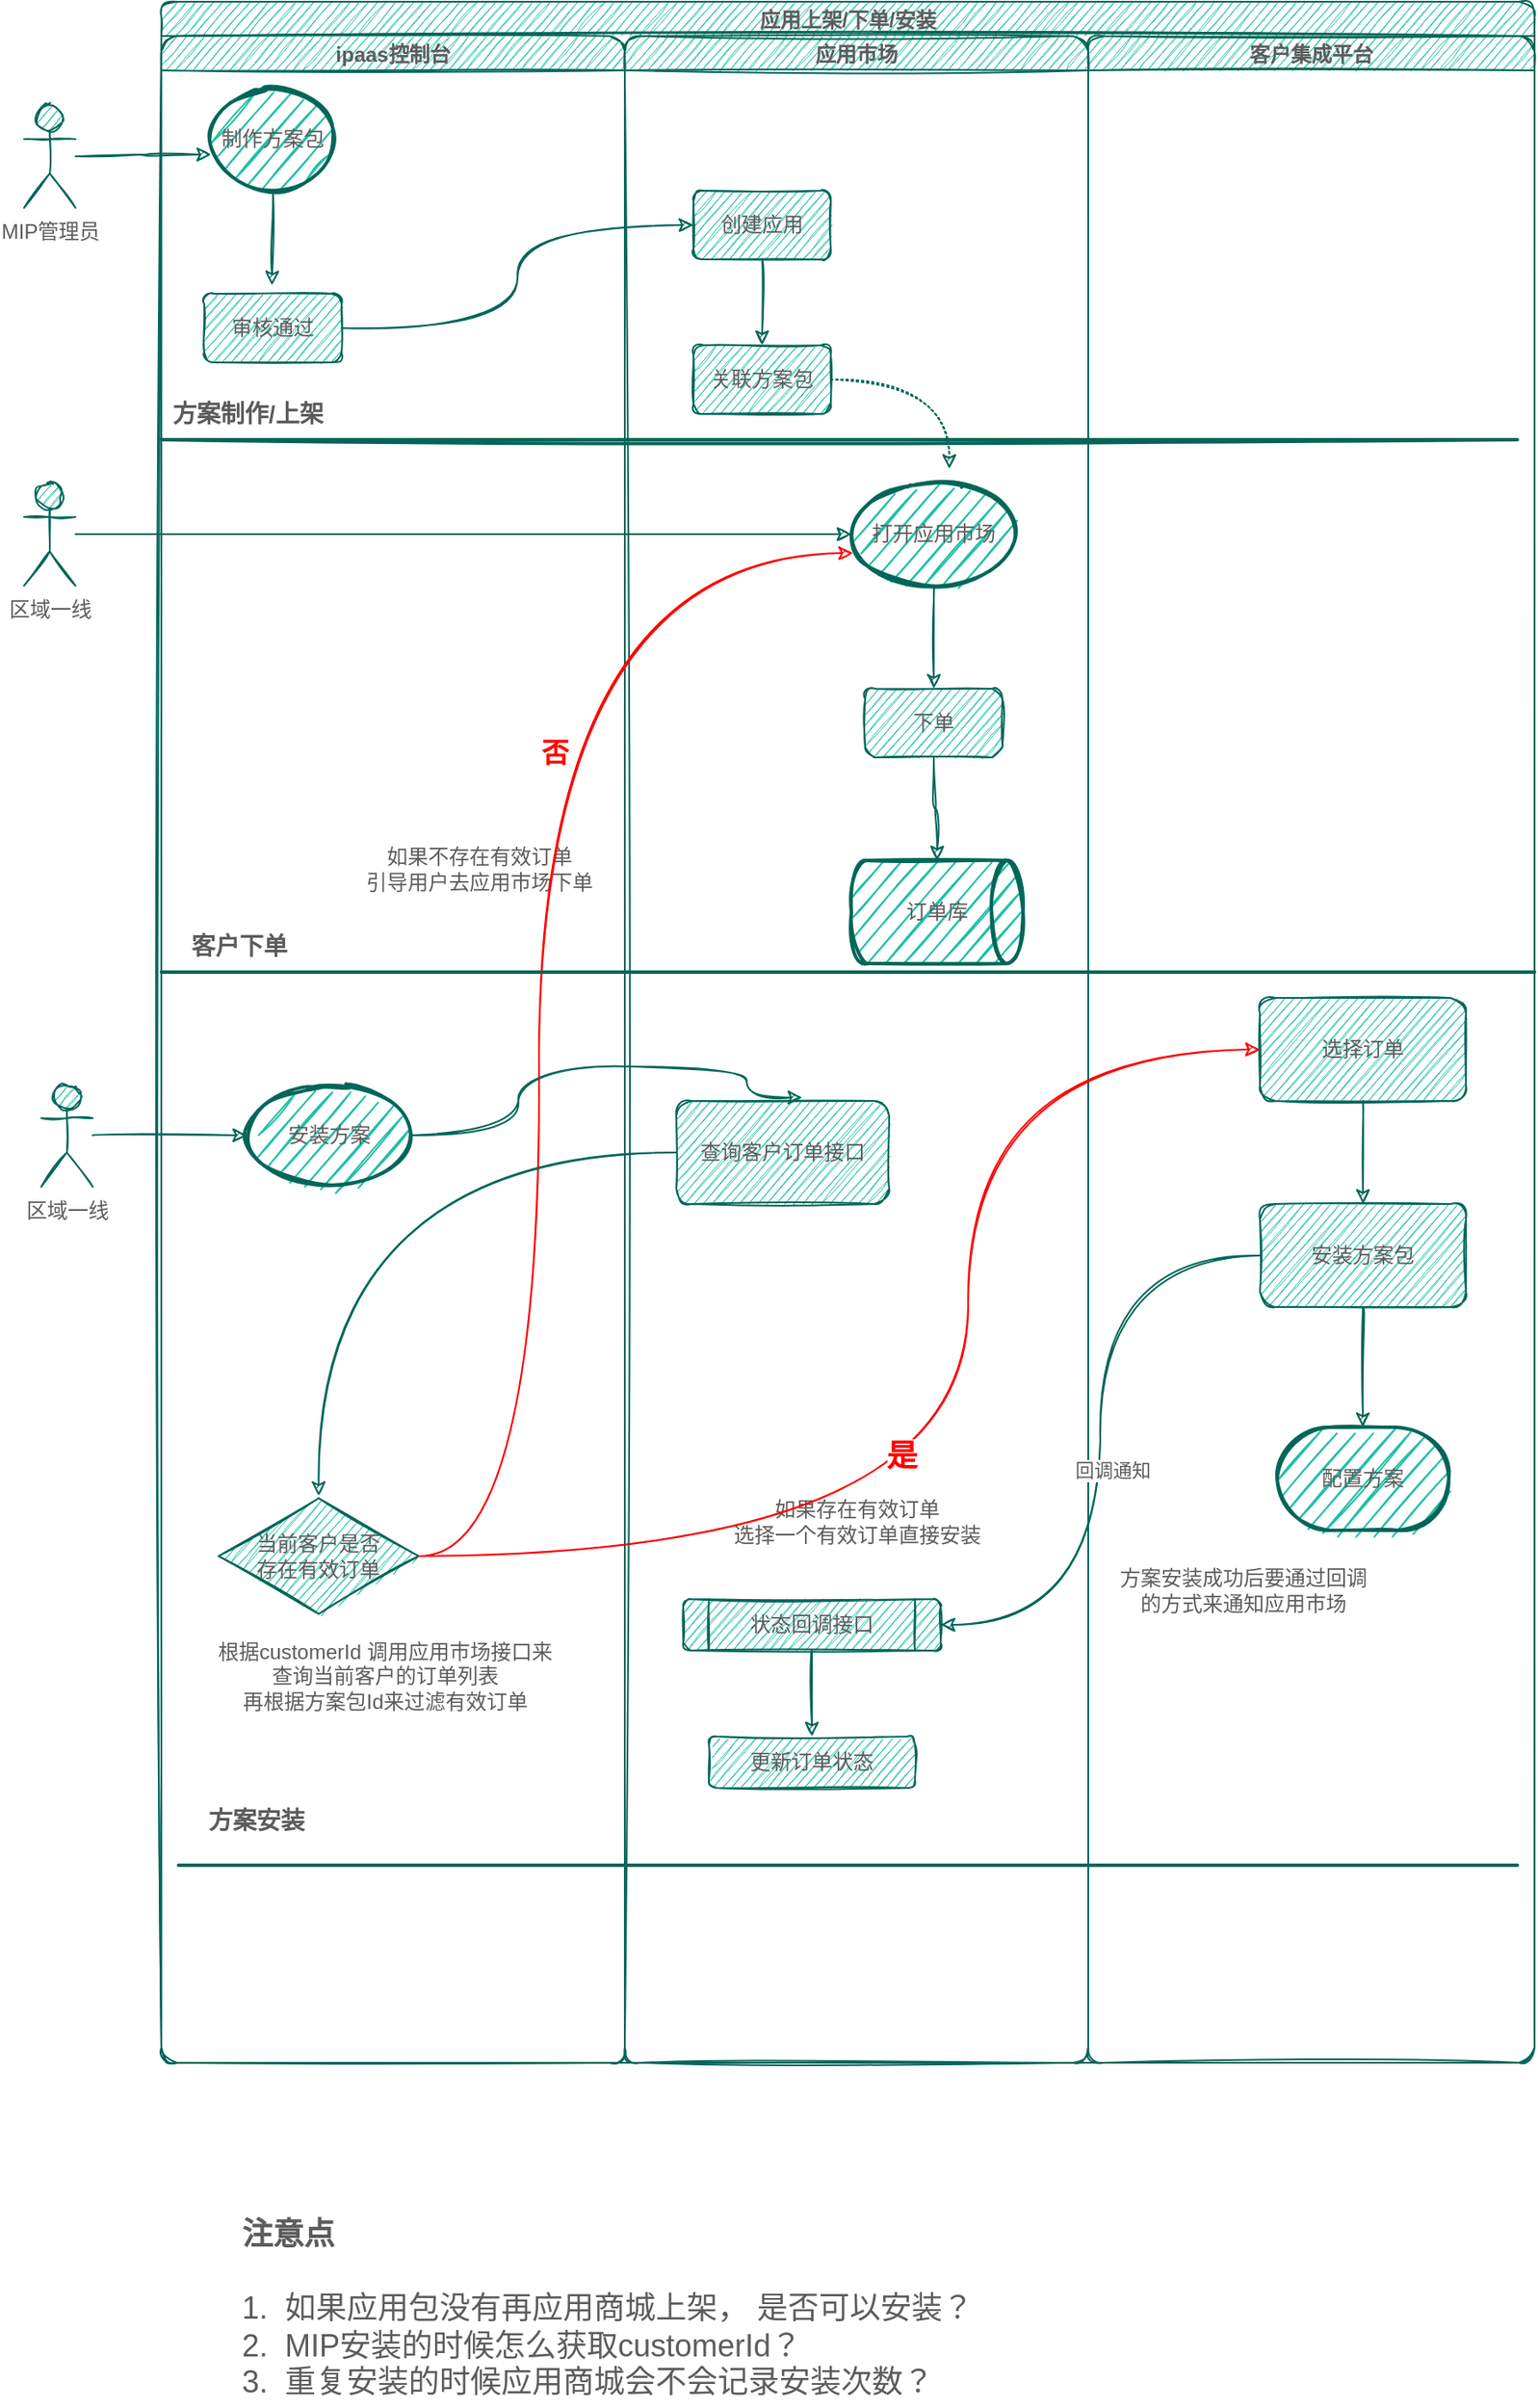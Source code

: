 <mxfile version="15.5.0" type="github">
  <diagram id="RkiMLek5d7CjkgDaNXFE" name="第 1 页">
    <mxGraphModel dx="1422" dy="833" grid="1" gridSize="10" guides="1" tooltips="1" connect="1" arrows="1" fold="1" page="1" pageScale="1" pageWidth="827" pageHeight="1169" math="0" shadow="0">
      <root>
        <mxCell id="0" />
        <mxCell id="1" parent="0" />
        <mxCell id="5Vf515EnHFLj8KpvHSAa-1" value="应用上架/下单/安装" style="swimlane;childLayout=stackLayout;resizeParent=1;resizeParentMax=0;startSize=20;fillColor=#21C0A5;strokeColor=#006658;fontColor=#5C5C5C;sketch=1;rounded=1;" vertex="1" parent="1">
          <mxGeometry x="110" y="120" width="800" height="1200" as="geometry" />
        </mxCell>
        <mxCell id="5Vf515EnHFLj8KpvHSAa-2" value="ipaas控制台" style="swimlane;startSize=20;fillColor=#21C0A5;strokeColor=#006658;fontColor=#5C5C5C;sketch=1;rounded=1;" vertex="1" parent="5Vf515EnHFLj8KpvHSAa-1">
          <mxGeometry y="20" width="270" height="1180" as="geometry" />
        </mxCell>
        <mxCell id="5Vf515EnHFLj8KpvHSAa-7" style="edgeStyle=orthogonalEdgeStyle;orthogonalLoop=1;jettySize=auto;html=1;entryX=0.493;entryY=-0.121;entryDx=0;entryDy=0;entryPerimeter=0;strokeColor=#006658;fontColor=#5C5C5C;sketch=1;curved=1;" edge="1" parent="5Vf515EnHFLj8KpvHSAa-2" source="5Vf515EnHFLj8KpvHSAa-5" target="5Vf515EnHFLj8KpvHSAa-6">
          <mxGeometry relative="1" as="geometry" />
        </mxCell>
        <mxCell id="5Vf515EnHFLj8KpvHSAa-5" value="制作方案包" style="strokeWidth=2;html=1;shape=mxgraph.flowchart.start_2;whiteSpace=wrap;fillColor=#21C0A5;strokeColor=#006658;fontColor=#5C5C5C;sketch=1;rounded=1;" vertex="1" parent="5Vf515EnHFLj8KpvHSAa-2">
          <mxGeometry x="30" y="30" width="70" height="60" as="geometry" />
        </mxCell>
        <mxCell id="5Vf515EnHFLj8KpvHSAa-6" value="审核通过" style="whiteSpace=wrap;html=1;fillColor=#21C0A5;strokeColor=#006658;fontColor=#5C5C5C;sketch=1;rounded=1;" vertex="1" parent="5Vf515EnHFLj8KpvHSAa-2">
          <mxGeometry x="25" y="150" width="80" height="40" as="geometry" />
        </mxCell>
        <mxCell id="5Vf515EnHFLj8KpvHSAa-23" value="安装方案" style="strokeWidth=2;html=1;shape=mxgraph.flowchart.start_1;whiteSpace=wrap;fillColor=#21C0A5;strokeColor=#006658;fontColor=#5C5C5C;sketch=1;rounded=1;" vertex="1" parent="5Vf515EnHFLj8KpvHSAa-2">
          <mxGeometry x="50" y="610" width="96" height="60" as="geometry" />
        </mxCell>
        <mxCell id="5Vf515EnHFLj8KpvHSAa-28" value="当前客户是否&lt;br&gt;存在有效订单" style="html=1;whiteSpace=wrap;aspect=fixed;shape=isoRectangle;fillColor=#21C0A5;strokeColor=#006658;fontColor=#5C5C5C;sketch=1;rounded=1;" vertex="1" parent="5Vf515EnHFLj8KpvHSAa-2">
          <mxGeometry x="33.33" y="850" width="116.67" height="70" as="geometry" />
        </mxCell>
        <mxCell id="5Vf515EnHFLj8KpvHSAa-43" value="如果不存在有效订单 &lt;br&gt;引导用户去应用市场下单" style="text;html=1;align=center;verticalAlign=middle;resizable=0;points=[];autosize=1;strokeColor=none;fillColor=none;fontColor=#5C5C5C;sketch=1;rounded=1;" vertex="1" parent="5Vf515EnHFLj8KpvHSAa-2">
          <mxGeometry x="110" y="470" width="150" height="30" as="geometry" />
        </mxCell>
        <mxCell id="5Vf515EnHFLj8KpvHSAa-45" value="根据customerId 调用应用市场接口来&lt;br&gt;查询当前客户的订单列表&lt;br&gt;再根据方案包Id来过滤有效订单" style="text;html=1;align=center;verticalAlign=middle;resizable=0;points=[];autosize=1;strokeColor=none;fillColor=none;fontColor=#5C5C5C;sketch=1;rounded=1;" vertex="1" parent="5Vf515EnHFLj8KpvHSAa-2">
          <mxGeometry x="25" y="930" width="210" height="50" as="geometry" />
        </mxCell>
        <mxCell id="5Vf515EnHFLj8KpvHSAa-58" value="&lt;span style=&quot;font-size: 14px&quot;&gt;&lt;b&gt;客户下单&lt;/b&gt;&lt;/span&gt;" style="text;html=1;align=center;verticalAlign=middle;resizable=0;points=[];autosize=1;strokeColor=none;fillColor=none;fontColor=#5C5C5C;sketch=1;rounded=1;" vertex="1" parent="5Vf515EnHFLj8KpvHSAa-2">
          <mxGeometry x="10" y="520" width="70" height="20" as="geometry" />
        </mxCell>
        <mxCell id="5Vf515EnHFLj8KpvHSAa-59" value="&lt;span style=&quot;font-size: 14px&quot;&gt;&lt;b&gt;方案安装&lt;/b&gt;&lt;/span&gt;" style="text;html=1;align=center;verticalAlign=middle;resizable=0;points=[];autosize=1;strokeColor=none;fillColor=none;fontColor=#5C5C5C;sketch=1;rounded=1;" vertex="1" parent="5Vf515EnHFLj8KpvHSAa-2">
          <mxGeometry x="20" y="1029" width="70" height="20" as="geometry" />
        </mxCell>
        <mxCell id="5Vf515EnHFLj8KpvHSAa-3" value="应用市场" style="swimlane;startSize=20;fillColor=#21C0A5;strokeColor=#006658;fontColor=#5C5C5C;sketch=1;rounded=1;" vertex="1" parent="5Vf515EnHFLj8KpvHSAa-1">
          <mxGeometry x="270" y="20" width="270" height="1180" as="geometry" />
        </mxCell>
        <mxCell id="5Vf515EnHFLj8KpvHSAa-11" style="edgeStyle=orthogonalEdgeStyle;orthogonalLoop=1;jettySize=auto;html=1;entryX=0.5;entryY=0;entryDx=0;entryDy=0;strokeColor=#006658;fontColor=#5C5C5C;sketch=1;curved=1;" edge="1" parent="5Vf515EnHFLj8KpvHSAa-3" source="5Vf515EnHFLj8KpvHSAa-8" target="5Vf515EnHFLj8KpvHSAa-10">
          <mxGeometry relative="1" as="geometry" />
        </mxCell>
        <mxCell id="5Vf515EnHFLj8KpvHSAa-8" value="创建应用" style="whiteSpace=wrap;html=1;fillColor=#21C0A5;strokeColor=#006658;fontColor=#5C5C5C;sketch=1;rounded=1;" vertex="1" parent="5Vf515EnHFLj8KpvHSAa-3">
          <mxGeometry x="40" y="90" width="80" height="40" as="geometry" />
        </mxCell>
        <mxCell id="5Vf515EnHFLj8KpvHSAa-20" style="edgeStyle=orthogonalEdgeStyle;orthogonalLoop=1;jettySize=auto;html=1;entryX=0.594;entryY=-0.133;entryDx=0;entryDy=0;entryPerimeter=0;dashed=1;dashPattern=1 2;strokeColor=#006658;fontColor=#5C5C5C;sketch=1;curved=1;" edge="1" parent="5Vf515EnHFLj8KpvHSAa-3" source="5Vf515EnHFLj8KpvHSAa-10" target="5Vf515EnHFLj8KpvHSAa-12">
          <mxGeometry relative="1" as="geometry" />
        </mxCell>
        <mxCell id="5Vf515EnHFLj8KpvHSAa-10" value="关联方案包" style="whiteSpace=wrap;html=1;fillColor=#21C0A5;strokeColor=#006658;fontColor=#5C5C5C;sketch=1;rounded=1;" vertex="1" parent="5Vf515EnHFLj8KpvHSAa-3">
          <mxGeometry x="40" y="180" width="80" height="40" as="geometry" />
        </mxCell>
        <mxCell id="5Vf515EnHFLj8KpvHSAa-19" style="edgeStyle=orthogonalEdgeStyle;orthogonalLoop=1;jettySize=auto;html=1;exitX=0.5;exitY=1;exitDx=0;exitDy=0;exitPerimeter=0;entryX=0.5;entryY=0;entryDx=0;entryDy=0;strokeColor=#006658;fontColor=#5C5C5C;sketch=1;curved=1;" edge="1" parent="5Vf515EnHFLj8KpvHSAa-3" source="5Vf515EnHFLj8KpvHSAa-12" target="5Vf515EnHFLj8KpvHSAa-18">
          <mxGeometry relative="1" as="geometry" />
        </mxCell>
        <mxCell id="5Vf515EnHFLj8KpvHSAa-12" value="打开应用市场" style="strokeWidth=2;html=1;shape=mxgraph.flowchart.start_1;whiteSpace=wrap;fillColor=#21C0A5;strokeColor=#006658;fontColor=#5C5C5C;sketch=1;rounded=1;" vertex="1" parent="5Vf515EnHFLj8KpvHSAa-3">
          <mxGeometry x="132" y="260" width="96" height="60" as="geometry" />
        </mxCell>
        <mxCell id="5Vf515EnHFLj8KpvHSAa-22" style="edgeStyle=orthogonalEdgeStyle;orthogonalLoop=1;jettySize=auto;html=1;entryX=0.5;entryY=0;entryDx=0;entryDy=0;entryPerimeter=0;strokeColor=#006658;fontColor=#5C5C5C;sketch=1;curved=1;" edge="1" parent="5Vf515EnHFLj8KpvHSAa-3" source="5Vf515EnHFLj8KpvHSAa-18" target="5Vf515EnHFLj8KpvHSAa-21">
          <mxGeometry relative="1" as="geometry" />
        </mxCell>
        <mxCell id="5Vf515EnHFLj8KpvHSAa-18" value="下单" style="whiteSpace=wrap;html=1;fillColor=#21C0A5;strokeColor=#006658;fontColor=#5C5C5C;sketch=1;rounded=1;" vertex="1" parent="5Vf515EnHFLj8KpvHSAa-3">
          <mxGeometry x="140" y="380" width="80" height="40" as="geometry" />
        </mxCell>
        <mxCell id="5Vf515EnHFLj8KpvHSAa-21" value="订单库" style="strokeWidth=2;html=1;shape=mxgraph.flowchart.direct_data;whiteSpace=wrap;fillColor=#21C0A5;strokeColor=#006658;fontColor=#5C5C5C;sketch=1;rounded=1;" vertex="1" parent="5Vf515EnHFLj8KpvHSAa-3">
          <mxGeometry x="132" y="480" width="100" height="60" as="geometry" />
        </mxCell>
        <mxCell id="5Vf515EnHFLj8KpvHSAa-44" value="如果存在有效订单&lt;br&gt;选择一个有效订单直接安装" style="text;html=1;align=center;verticalAlign=middle;resizable=0;points=[];autosize=1;strokeColor=none;fillColor=none;fontColor=#5C5C5C;sketch=1;rounded=1;" vertex="1" parent="5Vf515EnHFLj8KpvHSAa-3">
          <mxGeometry x="55" y="850" width="160" height="30" as="geometry" />
        </mxCell>
        <mxCell id="5Vf515EnHFLj8KpvHSAa-62" style="edgeStyle=orthogonalEdgeStyle;orthogonalLoop=1;jettySize=auto;html=1;entryX=0.5;entryY=0;entryDx=0;entryDy=0;fontColor=#5C5C5C;strokeColor=#006658;fillColor=#21C0A5;sketch=1;curved=1;" edge="1" parent="5Vf515EnHFLj8KpvHSAa-3" source="5Vf515EnHFLj8KpvHSAa-49" target="5Vf515EnHFLj8KpvHSAa-60">
          <mxGeometry relative="1" as="geometry" />
        </mxCell>
        <mxCell id="5Vf515EnHFLj8KpvHSAa-49" value="状态回调接口" style="shape=process;whiteSpace=wrap;html=1;backgroundOutline=1;fontColor=#5C5C5C;fillColor=#21C0A5;strokeColor=#006658;sketch=1;rounded=1;" vertex="1" parent="5Vf515EnHFLj8KpvHSAa-3">
          <mxGeometry x="34" y="910" width="150" height="30" as="geometry" />
        </mxCell>
        <mxCell id="5Vf515EnHFLj8KpvHSAa-60" value="更新订单状态" style="whiteSpace=wrap;html=1;fontColor=#5C5C5C;strokeColor=#006658;fillColor=#21C0A5;sketch=1;rounded=1;" vertex="1" parent="5Vf515EnHFLj8KpvHSAa-3">
          <mxGeometry x="49" y="990" width="120" height="30" as="geometry" />
        </mxCell>
        <mxCell id="5Vf515EnHFLj8KpvHSAa-26" value="查询客户订单接口" style="whiteSpace=wrap;html=1;fillColor=#21C0A5;strokeColor=#006658;fontColor=#5C5C5C;sketch=1;rounded=1;" vertex="1" parent="5Vf515EnHFLj8KpvHSAa-3">
          <mxGeometry x="30" y="620" width="124" height="60" as="geometry" />
        </mxCell>
        <mxCell id="5Vf515EnHFLj8KpvHSAa-9" style="edgeStyle=orthogonalEdgeStyle;orthogonalLoop=1;jettySize=auto;html=1;entryX=0;entryY=0.5;entryDx=0;entryDy=0;strokeColor=#006658;fontColor=#5C5C5C;sketch=1;curved=1;" edge="1" parent="5Vf515EnHFLj8KpvHSAa-1" source="5Vf515EnHFLj8KpvHSAa-6" target="5Vf515EnHFLj8KpvHSAa-8">
          <mxGeometry relative="1" as="geometry" />
        </mxCell>
        <mxCell id="5Vf515EnHFLj8KpvHSAa-31" style="edgeStyle=orthogonalEdgeStyle;orthogonalLoop=1;jettySize=auto;html=1;entryX=0.01;entryY=0.683;entryDx=0;entryDy=0;entryPerimeter=0;strokeColor=#FF0000;fontColor=#5C5C5C;sketch=1;curved=1;fillColor=#f8cecc;" edge="1" parent="5Vf515EnHFLj8KpvHSAa-1" source="5Vf515EnHFLj8KpvHSAa-28" target="5Vf515EnHFLj8KpvHSAa-12">
          <mxGeometry relative="1" as="geometry">
            <Array as="points">
              <mxPoint x="220" y="905" />
              <mxPoint x="220" y="321" />
            </Array>
          </mxGeometry>
        </mxCell>
        <mxCell id="5Vf515EnHFLj8KpvHSAa-32" value="&lt;font color=&quot;#ff0000&quot; style=&quot;font-size: 16px&quot;&gt;否&lt;/font&gt;" style="edgeLabel;html=1;align=center;verticalAlign=middle;resizable=0;points=[];fontColor=#5C5C5C;fontStyle=1;sketch=1;rounded=1;" vertex="1" connectable="0" parent="5Vf515EnHFLj8KpvHSAa-31">
          <mxGeometry x="0.286" y="-9" relative="1" as="geometry">
            <mxPoint as="offset" />
          </mxGeometry>
        </mxCell>
        <mxCell id="5Vf515EnHFLj8KpvHSAa-4" value="客户集成平台" style="swimlane;startSize=20;fillColor=#21C0A5;strokeColor=#006658;fontColor=#5C5C5C;sketch=1;rounded=1;" vertex="1" parent="5Vf515EnHFLj8KpvHSAa-1">
          <mxGeometry x="540" y="20" width="260" height="1180" as="geometry" />
        </mxCell>
        <mxCell id="5Vf515EnHFLj8KpvHSAa-38" style="edgeStyle=orthogonalEdgeStyle;orthogonalLoop=1;jettySize=auto;html=1;entryX=0.5;entryY=0;entryDx=0;entryDy=0;entryPerimeter=0;strokeColor=#006658;fontColor=#5C5C5C;sketch=1;curved=1;" edge="1" parent="5Vf515EnHFLj8KpvHSAa-4" source="5Vf515EnHFLj8KpvHSAa-36" target="5Vf515EnHFLj8KpvHSAa-37">
          <mxGeometry relative="1" as="geometry" />
        </mxCell>
        <mxCell id="5Vf515EnHFLj8KpvHSAa-36" value="安装方案包" style="whiteSpace=wrap;html=1;fillColor=#21C0A5;strokeColor=#006658;fontColor=#5C5C5C;sketch=1;rounded=1;" vertex="1" parent="5Vf515EnHFLj8KpvHSAa-4">
          <mxGeometry x="100" y="680" width="120" height="60" as="geometry" />
        </mxCell>
        <mxCell id="5Vf515EnHFLj8KpvHSAa-37" value="配置方案" style="strokeWidth=2;html=1;shape=mxgraph.flowchart.terminator;whiteSpace=wrap;fillColor=#21C0A5;strokeColor=#006658;fontColor=#5C5C5C;sketch=1;rounded=1;" vertex="1" parent="5Vf515EnHFLj8KpvHSAa-4">
          <mxGeometry x="110" y="810" width="100" height="60" as="geometry" />
        </mxCell>
        <mxCell id="5Vf515EnHFLj8KpvHSAa-41" style="edgeStyle=orthogonalEdgeStyle;orthogonalLoop=1;jettySize=auto;html=1;entryX=0.5;entryY=0;entryDx=0;entryDy=0;strokeColor=#006658;fontColor=#5C5C5C;sketch=1;curved=1;" edge="1" parent="5Vf515EnHFLj8KpvHSAa-4" source="5Vf515EnHFLj8KpvHSAa-39" target="5Vf515EnHFLj8KpvHSAa-36">
          <mxGeometry relative="1" as="geometry" />
        </mxCell>
        <mxCell id="5Vf515EnHFLj8KpvHSAa-39" value="选择订单" style="whiteSpace=wrap;html=1;fillColor=#21C0A5;strokeColor=#006658;fontColor=#5C5C5C;sketch=1;rounded=1;" vertex="1" parent="5Vf515EnHFLj8KpvHSAa-4">
          <mxGeometry x="100" y="560" width="120" height="60" as="geometry" />
        </mxCell>
        <mxCell id="5Vf515EnHFLj8KpvHSAa-50" value="方案安装成功后要通过回调&lt;br&gt;的方式来通知应用市场" style="text;html=1;align=center;verticalAlign=middle;resizable=0;points=[];autosize=1;strokeColor=none;fillColor=none;fontColor=#5C5C5C;sketch=1;rounded=1;" vertex="1" parent="5Vf515EnHFLj8KpvHSAa-4">
          <mxGeometry x="10" y="890" width="160" height="30" as="geometry" />
        </mxCell>
        <mxCell id="5Vf515EnHFLj8KpvHSAa-40" style="edgeStyle=orthogonalEdgeStyle;orthogonalLoop=1;jettySize=auto;html=1;entryX=0;entryY=0.5;entryDx=0;entryDy=0;strokeColor=#FF0000;fontColor=#5C5C5C;sketch=1;curved=1;" edge="1" parent="5Vf515EnHFLj8KpvHSAa-1" source="5Vf515EnHFLj8KpvHSAa-28" target="5Vf515EnHFLj8KpvHSAa-39">
          <mxGeometry relative="1" as="geometry">
            <Array as="points">
              <mxPoint x="470" y="905" />
              <mxPoint x="470" y="610" />
            </Array>
          </mxGeometry>
        </mxCell>
        <mxCell id="5Vf515EnHFLj8KpvHSAa-66" value="&lt;b&gt;&lt;font color=&quot;#ff0000&quot;&gt;是&lt;/font&gt;&lt;/b&gt;" style="edgeLabel;html=1;align=center;verticalAlign=middle;resizable=0;points=[];fontSize=18;fontColor=#5C5C5C;" vertex="1" connectable="0" parent="5Vf515EnHFLj8KpvHSAa-40">
          <mxGeometry x="-0.037" y="39" relative="1" as="geometry">
            <mxPoint as="offset" />
          </mxGeometry>
        </mxCell>
        <mxCell id="5Vf515EnHFLj8KpvHSAa-47" style="edgeStyle=orthogonalEdgeStyle;orthogonalLoop=1;jettySize=auto;html=1;fontColor=#5C5C5C;entryX=1;entryY=0.5;entryDx=0;entryDy=0;strokeColor=#006658;sketch=1;curved=1;" edge="1" parent="5Vf515EnHFLj8KpvHSAa-1" source="5Vf515EnHFLj8KpvHSAa-36" target="5Vf515EnHFLj8KpvHSAa-49">
          <mxGeometry relative="1" as="geometry">
            <mxPoint x="490" y="1020" as="targetPoint" />
          </mxGeometry>
        </mxCell>
        <mxCell id="5Vf515EnHFLj8KpvHSAa-48" value="回调通知" style="edgeLabel;html=1;align=center;verticalAlign=middle;resizable=0;points=[];fontColor=#5C5C5C;sketch=1;rounded=1;" vertex="1" connectable="0" parent="5Vf515EnHFLj8KpvHSAa-47">
          <mxGeometry x="0.085" y="7" relative="1" as="geometry">
            <mxPoint as="offset" />
          </mxGeometry>
        </mxCell>
        <mxCell id="5Vf515EnHFLj8KpvHSAa-27" style="edgeStyle=orthogonalEdgeStyle;orthogonalLoop=1;jettySize=auto;html=1;entryX=0.592;entryY=-0.033;entryDx=0;entryDy=0;entryPerimeter=0;strokeColor=#006658;fontColor=#5C5C5C;sketch=1;curved=1;" edge="1" parent="5Vf515EnHFLj8KpvHSAa-1" source="5Vf515EnHFLj8KpvHSAa-23" target="5Vf515EnHFLj8KpvHSAa-26">
          <mxGeometry relative="1" as="geometry">
            <Array as="points">
              <mxPoint x="208" y="660" />
              <mxPoint x="208" y="620" />
              <mxPoint x="341" y="620" />
              <mxPoint x="341" y="638" />
            </Array>
          </mxGeometry>
        </mxCell>
        <mxCell id="5Vf515EnHFLj8KpvHSAa-30" style="edgeStyle=orthogonalEdgeStyle;orthogonalLoop=1;jettySize=auto;html=1;strokeColor=#006658;fontColor=#5C5C5C;sketch=1;curved=1;" edge="1" parent="5Vf515EnHFLj8KpvHSAa-1" source="5Vf515EnHFLj8KpvHSAa-26" target="5Vf515EnHFLj8KpvHSAa-28">
          <mxGeometry relative="1" as="geometry" />
        </mxCell>
        <mxCell id="5Vf515EnHFLj8KpvHSAa-16" style="edgeStyle=orthogonalEdgeStyle;orthogonalLoop=1;jettySize=auto;html=1;entryX=0;entryY=0.5;entryDx=0;entryDy=0;entryPerimeter=0;strokeColor=#006658;fontColor=#5C5C5C;sketch=1;curved=1;" edge="1" parent="1" source="5Vf515EnHFLj8KpvHSAa-13" target="5Vf515EnHFLj8KpvHSAa-12">
          <mxGeometry relative="1" as="geometry" />
        </mxCell>
        <mxCell id="5Vf515EnHFLj8KpvHSAa-13" value="区域一线" style="shape=umlActor;verticalLabelPosition=bottom;verticalAlign=top;html=1;fillColor=#21C0A5;strokeColor=#006658;fontColor=#5C5C5C;sketch=1;rounded=1;" vertex="1" parent="1">
          <mxGeometry x="30" y="400" width="30" height="60" as="geometry" />
        </mxCell>
        <mxCell id="5Vf515EnHFLj8KpvHSAa-15" style="edgeStyle=orthogonalEdgeStyle;orthogonalLoop=1;jettySize=auto;html=1;entryX=-0.014;entryY=0.65;entryDx=0;entryDy=0;entryPerimeter=0;strokeColor=#006658;fontColor=#5C5C5C;sketch=1;curved=1;" edge="1" parent="1" source="5Vf515EnHFLj8KpvHSAa-14" target="5Vf515EnHFLj8KpvHSAa-5">
          <mxGeometry relative="1" as="geometry" />
        </mxCell>
        <mxCell id="5Vf515EnHFLj8KpvHSAa-14" value="MIP管理员" style="shape=umlActor;verticalLabelPosition=bottom;verticalAlign=top;html=1;fillColor=#21C0A5;strokeColor=#006658;fontColor=#5C5C5C;sketch=1;rounded=1;" vertex="1" parent="1">
          <mxGeometry x="30" y="180" width="30" height="60" as="geometry" />
        </mxCell>
        <mxCell id="5Vf515EnHFLj8KpvHSAa-25" style="edgeStyle=orthogonalEdgeStyle;orthogonalLoop=1;jettySize=auto;html=1;entryX=0;entryY=0.5;entryDx=0;entryDy=0;entryPerimeter=0;strokeColor=#006658;fontColor=#5C5C5C;sketch=1;curved=1;" edge="1" parent="1" source="5Vf515EnHFLj8KpvHSAa-24" target="5Vf515EnHFLj8KpvHSAa-23">
          <mxGeometry relative="1" as="geometry" />
        </mxCell>
        <mxCell id="5Vf515EnHFLj8KpvHSAa-24" value="区域一线" style="shape=umlActor;verticalLabelPosition=bottom;verticalAlign=top;html=1;fillColor=#21C0A5;strokeColor=#006658;fontColor=#5C5C5C;sketch=1;rounded=1;" vertex="1" parent="1">
          <mxGeometry x="40" y="750" width="30" height="60" as="geometry" />
        </mxCell>
        <mxCell id="5Vf515EnHFLj8KpvHSAa-54" value="" style="line;strokeWidth=2;html=1;fontColor=#5C5C5C;fillColor=#21C0A5;strokeColor=#006658;sketch=1;rounded=1;" vertex="1" parent="1">
          <mxGeometry x="110" y="370" width="790" height="10" as="geometry" />
        </mxCell>
        <mxCell id="5Vf515EnHFLj8KpvHSAa-55" value="" style="line;strokeWidth=2;html=1;fontColor=#5C5C5C;fillColor=#21C0A5;strokeColor=#006658;sketch=1;rounded=1;" vertex="1" parent="1">
          <mxGeometry x="110" y="680" width="800" height="10" as="geometry" />
        </mxCell>
        <mxCell id="5Vf515EnHFLj8KpvHSAa-56" value="" style="line;strokeWidth=2;html=1;fontColor=#5C5C5C;fillColor=#21C0A5;strokeColor=#006658;sketch=1;rounded=1;" vertex="1" parent="1">
          <mxGeometry x="120" y="1200" width="780" height="10" as="geometry" />
        </mxCell>
        <mxCell id="5Vf515EnHFLj8KpvHSAa-57" value="&lt;b&gt;&lt;font style=&quot;font-size: 14px&quot;&gt;方案制作/上架&lt;/font&gt;&lt;/b&gt;" style="text;html=1;align=center;verticalAlign=middle;resizable=0;points=[];autosize=1;strokeColor=none;fillColor=none;fontColor=#5C5C5C;sketch=1;rounded=1;" vertex="1" parent="1">
          <mxGeometry x="110" y="350" width="100" height="20" as="geometry" />
        </mxCell>
        <mxCell id="5Vf515EnHFLj8KpvHSAa-63" value="&lt;b&gt;&lt;font style=&quot;font-size: 18px&quot;&gt;注意点&lt;/font&gt;&lt;/b&gt;" style="text;html=1;align=left;verticalAlign=middle;resizable=0;points=[];autosize=1;strokeColor=none;fillColor=none;fontColor=#5C5C5C;sketch=1;rounded=1;" vertex="1" parent="1">
          <mxGeometry x="155" y="1410" width="70" height="20" as="geometry" />
        </mxCell>
        <mxCell id="5Vf515EnHFLj8KpvHSAa-64" value="1.&amp;nbsp; 如果应用包没有再应用商城上架， 是否可以安装？&lt;br&gt;2.&amp;nbsp; MIP安装的时候怎么获取customerId？&lt;br&gt;3.&amp;nbsp; 重复安装的时候应用商城会不会记录安装次数？" style="text;html=1;align=left;verticalAlign=middle;resizable=0;points=[];autosize=1;strokeColor=none;fillColor=none;fontSize=18;fontColor=#5C5C5C;sketch=1;rounded=1;" vertex="1" parent="1">
          <mxGeometry x="155" y="1450" width="440" height="70" as="geometry" />
        </mxCell>
      </root>
    </mxGraphModel>
  </diagram>
</mxfile>
